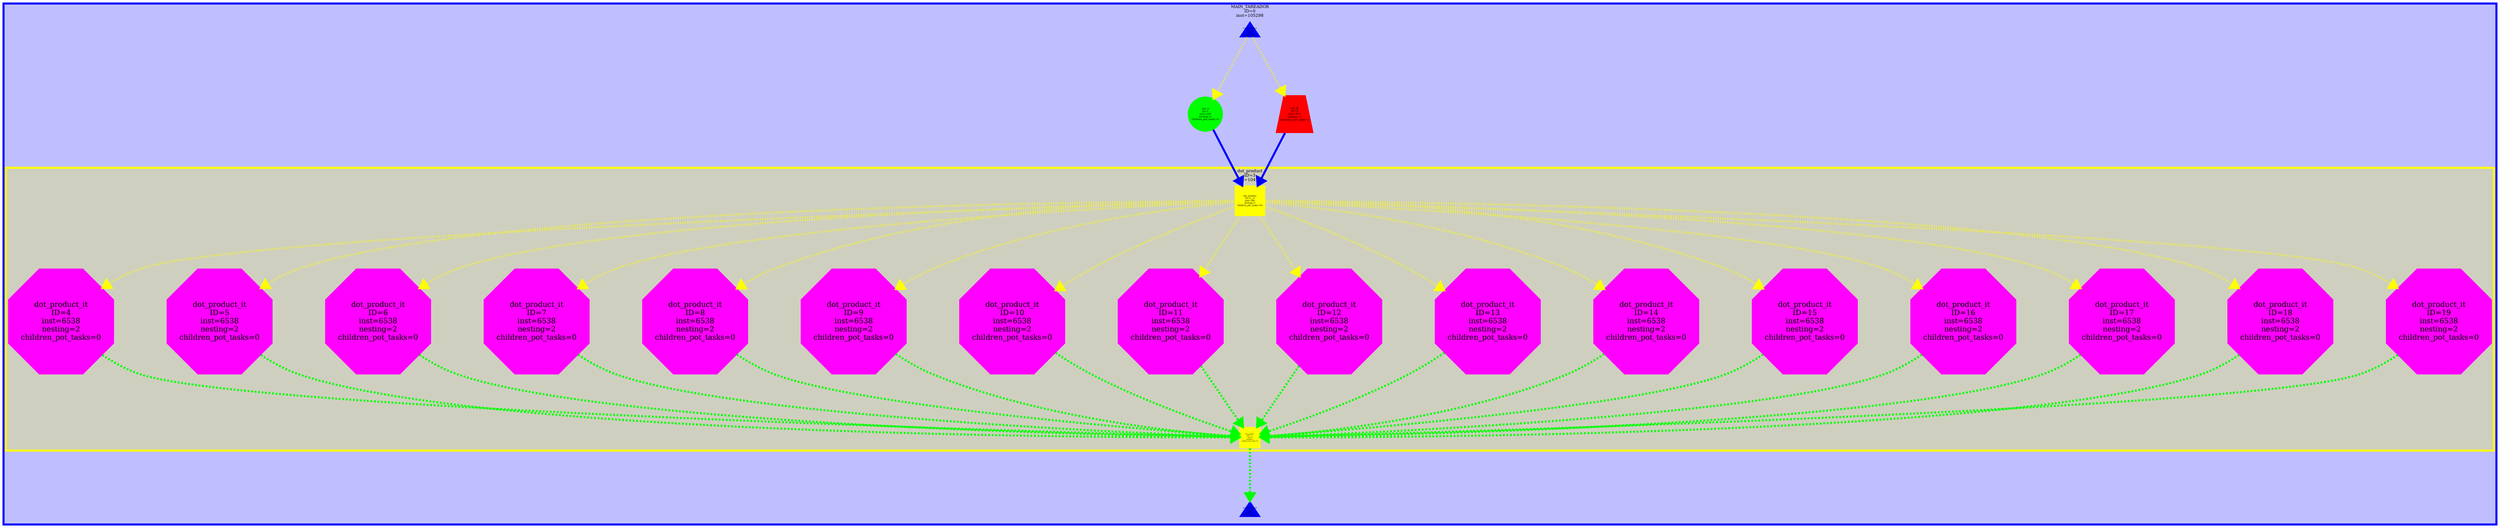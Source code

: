 digraph G {
ranksep=2.5; nodesep=2.5 penwidth=7
subgraph cluster0 {
label="MAIN_TAREADOR\nID=0\ninst=105298"
color="#0000FF"; style=filled; fillcolor="#0000FF40"
	 task_0__0 [fontsize=5, height=1,width=1, fixedsize=true,shape=triangle,color="#0000FF",label="MAIN_TAREADOR\nID=0__0\ninst=16\nnesting=0\nchildren_pot_tasks=3",style=filled]
	 task_0__1 [fontsize=5, height=1,width=1, fixedsize=true,shape=triangle,color="#0000FF",label="MAIN_TAREADOR\nID=0__1\ninst=0\nnesting=0\nchildren_pot_tasks=3",style=filled]
	 task_1 [fontsize=8.261981576504562, height=1.6523963153009125,width=1.6523963153009125, fixedsize=true,shape=ellipse,color="#00FF00",label="init_A\nID=1\ninst=229\nnesting=1\nchildren_pot_tasks=0",style=filled]
	 task_2 [fontsize=8.91597359534683, height=1.7831947190693662,width=1.7831947190693662, fixedsize=true,shape=trapezium,color="#FF0000",label="init_B\nID=2\ninst=261\nnesting=1\nchildren_pot_tasks=0",style=filled]
subgraph cluster3 {
label="dot_product\nID=3\ninst=104792"
color="#FFFF00"; style=filled; fillcolor="#FFFF0040"
	 task_3__0 [fontsize=7.168050346778292, height=1.4336100693556584,width=1.4336100693556584, fixedsize=true,shape=box,color="#FFFF00",label="dot_product\nID=3__0\ninst=184\nnesting=1\nchildren_pot_tasks=16",style=filled]
	 task_3__1 [fontsize=5, height=1,width=1, fixedsize=true,shape=box,color="#FFFF00",label="dot_product\nID=3__1\ninst=0\nnesting=1\nchildren_pot_tasks=16",style=filled]
	 task_4 [fontsize=25.020304495154143, height=5.004060899030828,width=5.004060899030828, fixedsize=true,shape=octagon,color="#FF00FF",label="dot_product_it\nID=4\ninst=6538\nnesting=2\nchildren_pot_tasks=0",style=filled]
	 task_5 [fontsize=25.020304495154143, height=5.004060899030828,width=5.004060899030828, fixedsize=true,shape=octagon,color="#FF00FF",label="dot_product_it\nID=5\ninst=6538\nnesting=2\nchildren_pot_tasks=0",style=filled]
	 task_6 [fontsize=25.020304495154143, height=5.004060899030828,width=5.004060899030828, fixedsize=true,shape=octagon,color="#FF00FF",label="dot_product_it\nID=6\ninst=6538\nnesting=2\nchildren_pot_tasks=0",style=filled]
	 task_7 [fontsize=25.020304495154143, height=5.004060899030828,width=5.004060899030828, fixedsize=true,shape=octagon,color="#FF00FF",label="dot_product_it\nID=7\ninst=6538\nnesting=2\nchildren_pot_tasks=0",style=filled]
	 task_8 [fontsize=25.020304495154143, height=5.004060899030828,width=5.004060899030828, fixedsize=true,shape=octagon,color="#FF00FF",label="dot_product_it\nID=8\ninst=6538\nnesting=2\nchildren_pot_tasks=0",style=filled]
	 task_9 [fontsize=25.020304495154143, height=5.004060899030828,width=5.004060899030828, fixedsize=true,shape=octagon,color="#FF00FF",label="dot_product_it\nID=9\ninst=6538\nnesting=2\nchildren_pot_tasks=0",style=filled]
	 task_10 [fontsize=25.020304495154143, height=5.004060899030828,width=5.004060899030828, fixedsize=true,shape=octagon,color="#FF00FF",label="dot_product_it\nID=10\ninst=6538\nnesting=2\nchildren_pot_tasks=0",style=filled]
	 task_11 [fontsize=25.020304495154143, height=5.004060899030828,width=5.004060899030828, fixedsize=true,shape=octagon,color="#FF00FF",label="dot_product_it\nID=11\ninst=6538\nnesting=2\nchildren_pot_tasks=0",style=filled]
	 task_12 [fontsize=25.020304495154143, height=5.004060899030828,width=5.004060899030828, fixedsize=true,shape=octagon,color="#FF00FF",label="dot_product_it\nID=12\ninst=6538\nnesting=2\nchildren_pot_tasks=0",style=filled]
	 task_13 [fontsize=25.020304495154143, height=5.004060899030828,width=5.004060899030828, fixedsize=true,shape=octagon,color="#FF00FF",label="dot_product_it\nID=13\ninst=6538\nnesting=2\nchildren_pot_tasks=0",style=filled]
	 task_14 [fontsize=25.020304495154143, height=5.004060899030828,width=5.004060899030828, fixedsize=true,shape=octagon,color="#FF00FF",label="dot_product_it\nID=14\ninst=6538\nnesting=2\nchildren_pot_tasks=0",style=filled]
	 task_15 [fontsize=25.020304495154143, height=5.004060899030828,width=5.004060899030828, fixedsize=true,shape=octagon,color="#FF00FF",label="dot_product_it\nID=15\ninst=6538\nnesting=2\nchildren_pot_tasks=0",style=filled]
	 task_16 [fontsize=25.020304495154143, height=5.004060899030828,width=5.004060899030828, fixedsize=true,shape=octagon,color="#FF00FF",label="dot_product_it\nID=16\ninst=6538\nnesting=2\nchildren_pot_tasks=0",style=filled]
	 task_17 [fontsize=25.020304495154143, height=5.004060899030828,width=5.004060899030828, fixedsize=true,shape=octagon,color="#FF00FF",label="dot_product_it\nID=17\ninst=6538\nnesting=2\nchildren_pot_tasks=0",style=filled]
	 task_18 [fontsize=25.020304495154143, height=5.004060899030828,width=5.004060899030828, fixedsize=true,shape=octagon,color="#FF00FF",label="dot_product_it\nID=18\ninst=6538\nnesting=2\nchildren_pot_tasks=0",style=filled]
	 task_19 [fontsize=25.020304495154143, height=5.004060899030828,width=5.004060899030828, fixedsize=true,shape=octagon,color="#FF00FF",label="dot_product_it\nID=19\ninst=6538\nnesting=2\nchildren_pot_tasks=0",style=filled]
}
}
	 task_1  ->  task_3__0 [arrowsize=2.6457513110645907, penwidth=7,style=solid color=blue]
	 task_2  ->  task_3__0 [arrowsize=2.6457513110645907, penwidth=7,style=solid color=blue]
	 task_0__0  ->  task_2 [arrowsize=2.6457513110645907, penwidth=7,style=dotted color=yellow]
	 task_0__0  ->  task_1 [arrowsize=2.6457513110645907, penwidth=7,style=dotted color=yellow]
	 task_4  ->  task_3__1 [arrowsize=2.6457513110645907, penwidth=7,style=dashed color=green]
	 task_5  ->  task_3__1 [arrowsize=2.6457513110645907, penwidth=7,style=dashed color=green]
	 task_6  ->  task_3__1 [arrowsize=2.6457513110645907, penwidth=7,style=dashed color=green]
	 task_7  ->  task_3__1 [arrowsize=2.6457513110645907, penwidth=7,style=dashed color=green]
	 task_3__0  ->  task_18 [arrowsize=2.6457513110645907, penwidth=7,style=dotted color=yellow]
	 task_3__0  ->  task_9 [arrowsize=2.6457513110645907, penwidth=7,style=dotted color=yellow]
	 task_3__0  ->  task_7 [arrowsize=2.6457513110645907, penwidth=7,style=dotted color=yellow]
	 task_3__0  ->  task_12 [arrowsize=2.6457513110645907, penwidth=7,style=dotted color=yellow]
	 task_3__0  ->  task_17 [arrowsize=2.6457513110645907, penwidth=7,style=dotted color=yellow]
	 task_3__0  ->  task_8 [arrowsize=2.6457513110645907, penwidth=7,style=dotted color=yellow]
	 task_3__0  ->  task_15 [arrowsize=2.6457513110645907, penwidth=7,style=dotted color=yellow]
	 task_3__0  ->  task_6 [arrowsize=2.6457513110645907, penwidth=7,style=dotted color=yellow]
	 task_3__0  ->  task_11 [arrowsize=2.6457513110645907, penwidth=7,style=dotted color=yellow]
	 task_3__0  ->  task_16 [arrowsize=2.6457513110645907, penwidth=7,style=dotted color=yellow]
	 task_3__0  ->  task_14 [arrowsize=2.6457513110645907, penwidth=7,style=dotted color=yellow]
	 task_3__0  ->  task_5 [arrowsize=2.6457513110645907, penwidth=7,style=dotted color=yellow]
	 task_3__0  ->  task_19 [arrowsize=2.6457513110645907, penwidth=7,style=dotted color=yellow]
	 task_3__0  ->  task_10 [arrowsize=2.6457513110645907, penwidth=7,style=dotted color=yellow]
	 task_3__0  ->  task_13 [arrowsize=2.6457513110645907, penwidth=7,style=dotted color=yellow]
	 task_3__0  ->  task_4 [arrowsize=2.6457513110645907, penwidth=7,style=dotted color=yellow]
	 task_9  ->  task_3__1 [arrowsize=2.6457513110645907, penwidth=7,style=dashed color=green]
	 task_10  ->  task_3__1 [arrowsize=2.6457513110645907, penwidth=7,style=dashed color=green]
	 task_11  ->  task_3__1 [arrowsize=2.6457513110645907, penwidth=7,style=dashed color=green]
	 task_12  ->  task_3__1 [arrowsize=2.6457513110645907, penwidth=7,style=dashed color=green]
	 task_13  ->  task_3__1 [arrowsize=2.6457513110645907, penwidth=7,style=dashed color=green]
	 task_14  ->  task_3__1 [arrowsize=2.6457513110645907, penwidth=7,style=dashed color=green]
	 task_15  ->  task_3__1 [arrowsize=2.6457513110645907, penwidth=7,style=dashed color=green]
	 task_16  ->  task_3__1 [arrowsize=2.6457513110645907, penwidth=7,style=dashed color=green]
	 task_17  ->  task_3__1 [arrowsize=2.6457513110645907, penwidth=7,style=dashed color=green]
	 task_18  ->  task_3__1 [arrowsize=2.6457513110645907, penwidth=7,style=dashed color=green]
	 task_3__1  ->  task_0__1 [arrowsize=2.6457513110645907, penwidth=7,style=dashed color=green]
	 task_8  ->  task_3__1 [arrowsize=2.6457513110645907, penwidth=7,style=dashed color=green]
	 task_19  ->  task_3__1 [arrowsize=2.6457513110645907, penwidth=7,style=dashed color=green]
}
